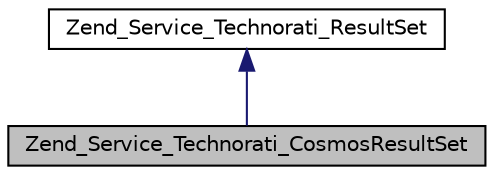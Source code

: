 digraph G
{
  edge [fontname="Helvetica",fontsize="10",labelfontname="Helvetica",labelfontsize="10"];
  node [fontname="Helvetica",fontsize="10",shape=record];
  Node1 [label="Zend_Service_Technorati_CosmosResultSet",height=0.2,width=0.4,color="black", fillcolor="grey75", style="filled" fontcolor="black"];
  Node2 -> Node1 [dir="back",color="midnightblue",fontsize="10",style="solid",fontname="Helvetica"];
  Node2 [label="Zend_Service_Technorati_ResultSet",height=0.2,width=0.4,color="black", fillcolor="white", style="filled",URL="$class_zend___service___technorati___result_set.html"];
}
